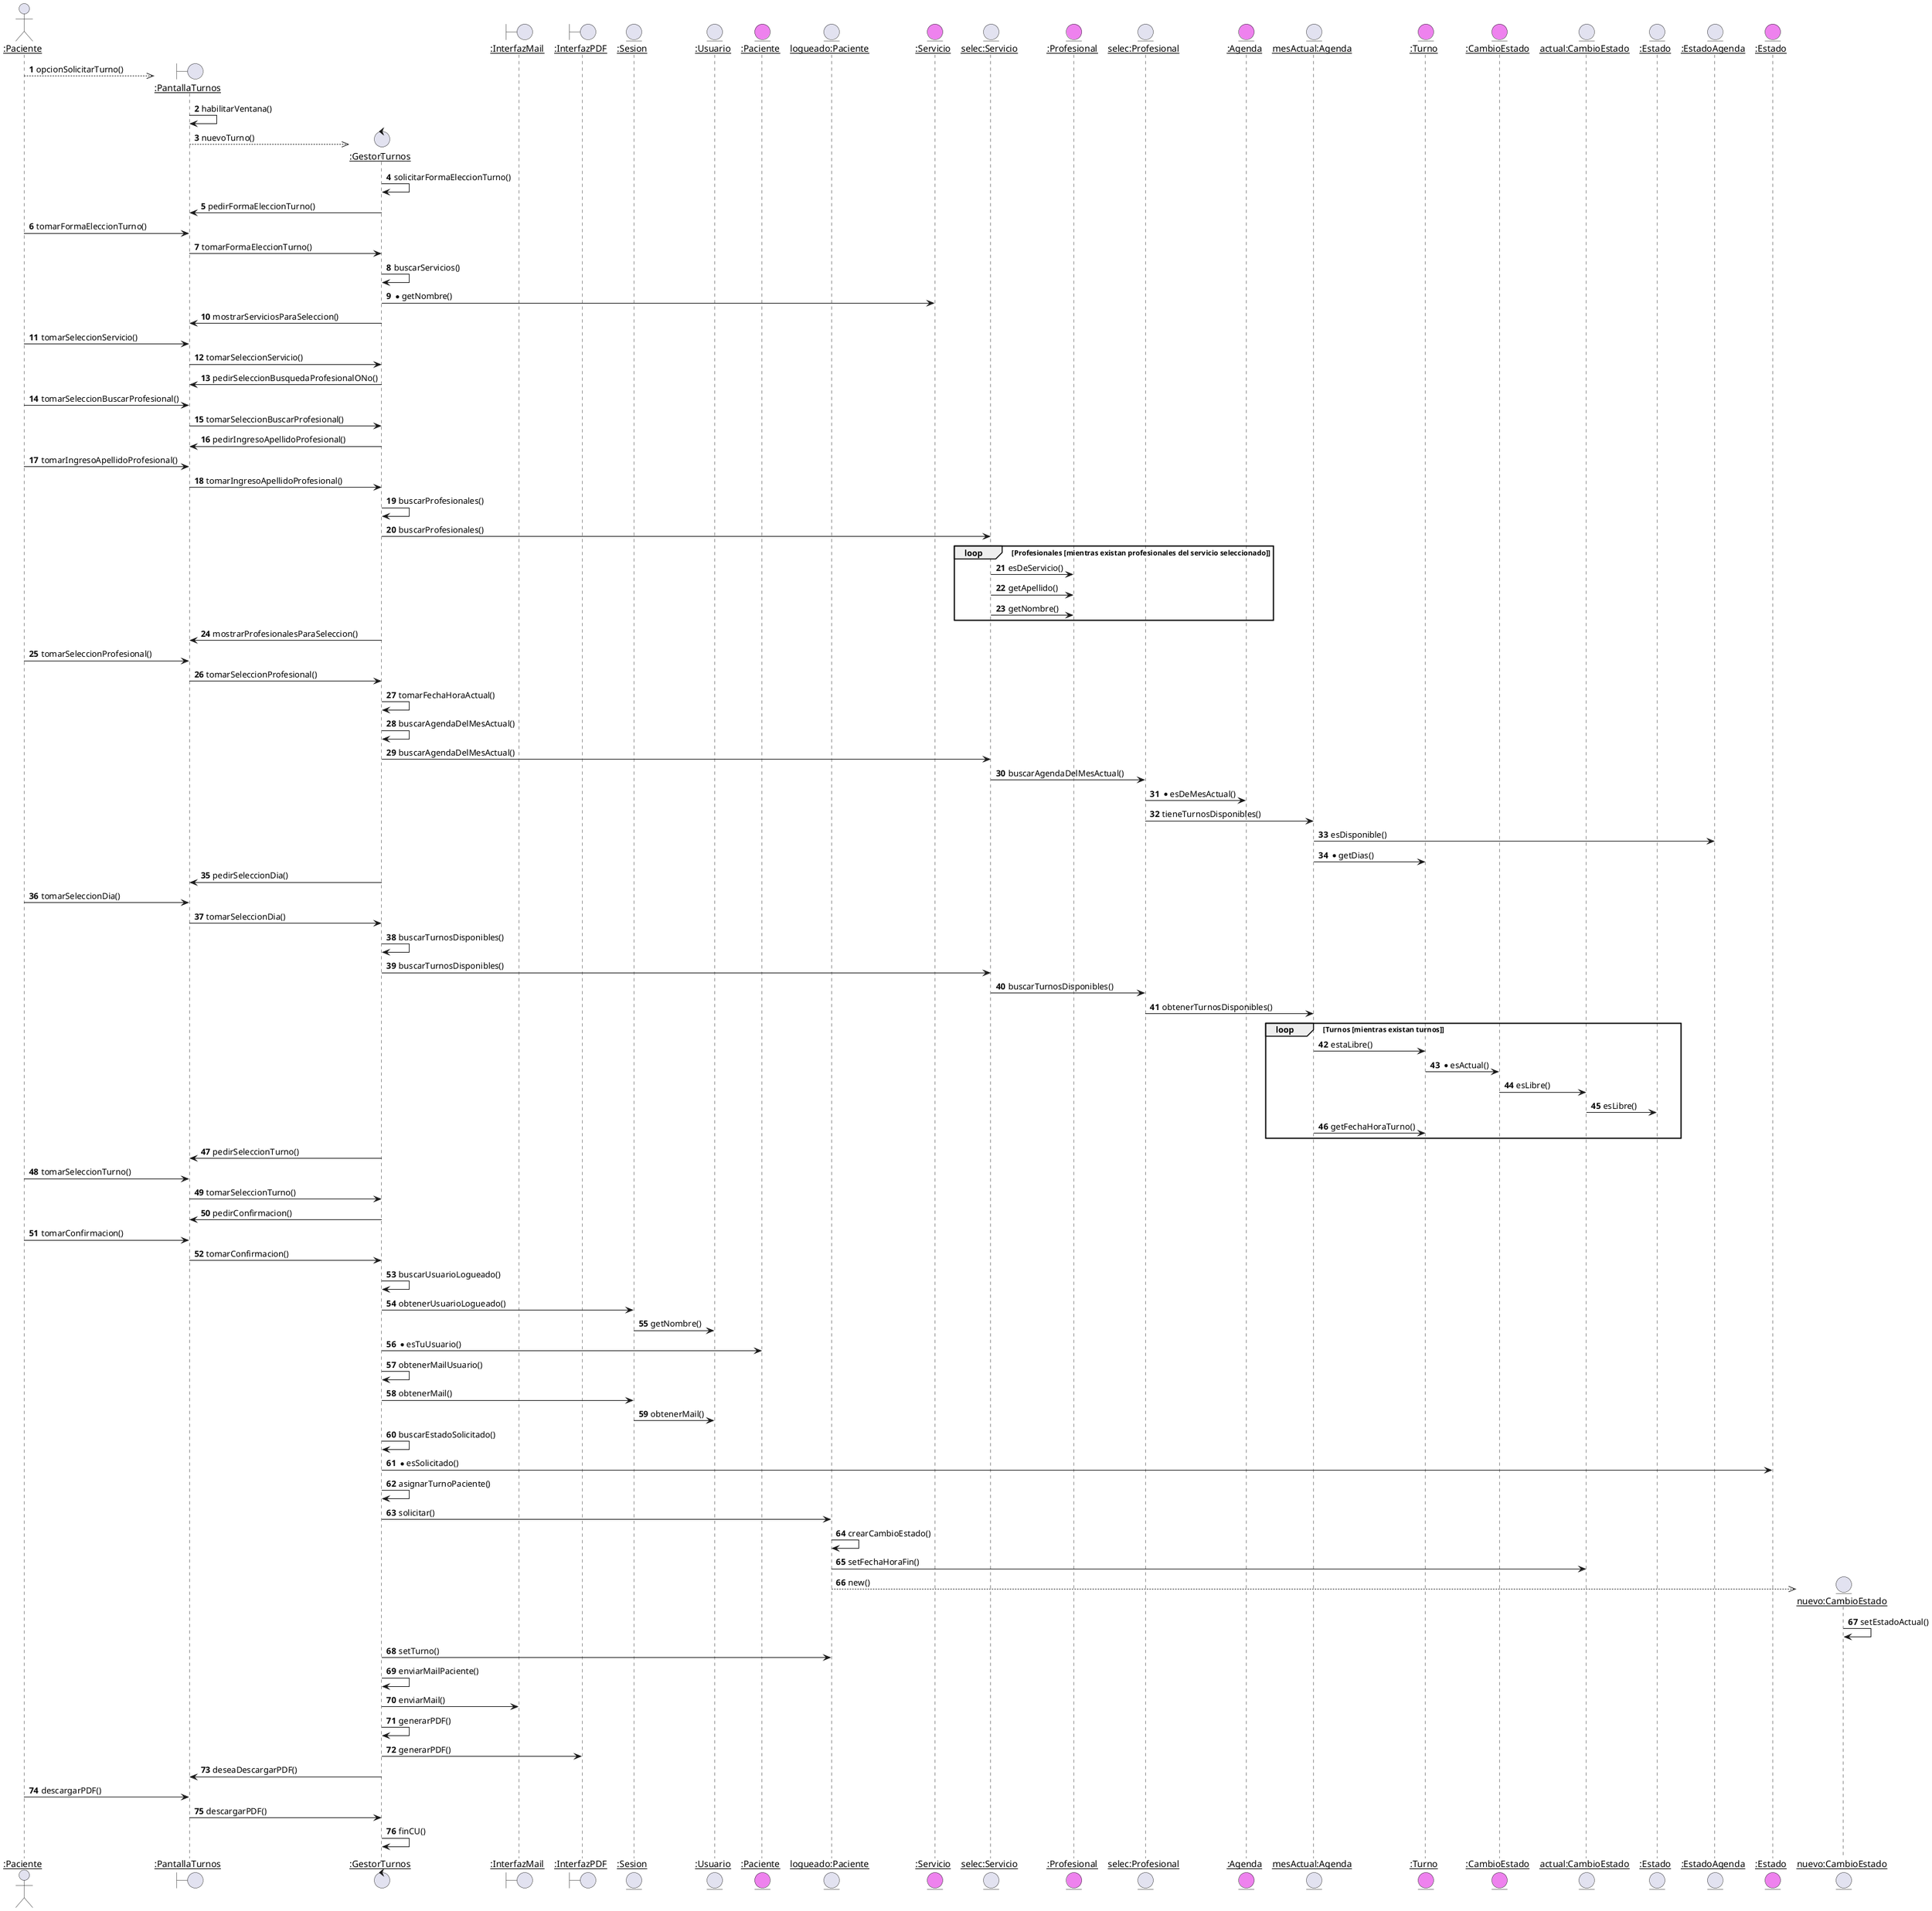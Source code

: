 @startuml CU: Registrar turno 
autonumber 

actor "__:Paciente__" as Paciente
boundary "__:PantallaTurnos__" as Pantalla 
control "__:GestorTurnos__" as Gestor 
boundary "__:InterfazMail__" as InterfazMail 
boundary "__:InterfazPDF__" as InterfazPDF
entity "__:Sesion__" as Sesion 
entity "__:Usuario__" as Usuario 
entity "__:Paciente__" as Pacientes #violet 
entity "__logueado:Paciente__" as logPaciente 

Paciente -->> Pantalla**: opcionSolicitarTurno()
Pantalla -> Pantalla: habilitarVentana()
Pantalla -->> Gestor**: nuevoTurno()
'aca se refiere a si lo busca por profesional o servicio
Gestor -> Gestor: solicitarFormaEleccionTurno()
Gestor -> Pantalla: pedirFormaEleccionTurno()
Paciente -> Pantalla: tomarFormaEleccionTurno()
Pantalla -> Gestor: tomarFormaEleccionTurno()
'selecciona servicio...
Gestor -> Gestor: buscarServicios()
entity "__:Servicio__" as Servicio #violet
Gestor -> Servicio: *getNombre()

Gestor -> Pantalla: mostrarServiciosParaSeleccion()
Paciente -> Pantalla: tomarSeleccionServicio()
Pantalla -> Gestor: tomarSeleccionServicio()
entity "__selec:Servicio__" as ServicioSelec 

Gestor -> Pantalla: pedirSeleccionBusquedaProfesionalONo()
Paciente -> Pantalla: tomarSeleccionBuscarProfesional()
Pantalla -> Gestor: tomarSeleccionBuscarProfesional()
Gestor -> Pantalla: pedirIngresoApellidoProfesional()
Paciente -> Pantalla: tomarIngresoApellidoProfesional()
Pantalla -> Gestor: tomarIngresoApellidoProfesional()

Gestor -> Gestor: buscarProfesionales()
Gestor -> ServicioSelec: buscarProfesionales()
entity "__:Profesional__" as Profesionales #violet 
loop Profesionales [mientras existan profesionales del servicio seleccionado]
    ServicioSelec -> Profesionales: esDeServicio()
    ServicioSelec -> Profesionales: getApellido()
    ServicioSelec -> Profesionales: getNombre()
end

Gestor -> Pantalla: mostrarProfesionalesParaSeleccion()
Paciente -> Pantalla: tomarSeleccionProfesional()
Pantalla -> Gestor: tomarSeleccionProfesional()
entity "__selec:Profesional__" as ProfesionalSelec
Gestor -> Gestor: tomarFechaHoraActual()
Gestor -> Gestor: buscarAgendaDelMesActual()
Gestor -> ServicioSelec: buscarAgendaDelMesActual()
ServicioSelec -> ProfesionalSelec: buscarAgendaDelMesActual()
entity  "__:Agenda__" as Agenda #violet
entity "__mesActual:Agenda__" as actualAgenda
entity  "__:Turno__" as Turnos #violet
entity "__:CambioEstado__" as CE #violet 
entity "__actual:CambioEstado__" as actCE 
entity "__:Estado__" as E 
entity "__:EstadoAgenda__" as EA 

ProfesionalSelec -> Agenda: *esDeMesActual()

'aca buscaria en general todos los turnos, y si al menos uno esta disponible, la agenda seguiria siendo disponible (??)
ProfesionalSelec -> actualAgenda: tieneTurnosDisponibles()
actualAgenda -> EA: esDisponible()
'loop Turnos [mientras existan turnos]
        'aca obtendria todos, incluso los que no son libres asi puede mostrarlos como gris?
    actualAgenda -> Turnos: *getDias()
    'ESTO CREO Q NO LO DEBERÍA HACER AHORA... lo comento pero es una DUDA
        'aca si busco los disponibles (verdes)
   ' actualAgenda -> Turnos: estaLibre()
  '  Turnos -> CE: *esActual()
  '  CE -> actCE: esLibre()
 '   actCE -> E: esLibre()
        'aca deberia poner algo para que "marque como gris"?
'end

Gestor -> Pantalla: pedirSeleccionDia()
Paciente -> Pantalla: tomarSeleccionDia()
Pantalla -> Gestor: tomarSeleccionDia()

'del dia seleccionado
Gestor -> Gestor: buscarTurnosDisponibles()
Gestor -> ServicioSelec: buscarTurnosDisponibles()
ServicioSelec -> ProfesionalSelec: buscarTurnosDisponibles()
ProfesionalSelec -> actualAgenda: obtenerTurnosDisponibles()
loop Turnos [mientras existan turnos]
    actualAgenda -> Turnos: estaLibre()
    Turnos -> CE: *esActual()
    CE -> actCE: esLibre()
    actCE -> E: esLibre()
        'aca deberia poner algo para que "marque como verde"?
    actualAgenda -> Turnos: getFechaHoraTurno()
end

Gestor -> Pantalla: pedirSeleccionTurno()
Paciente -> Pantalla: tomarSeleccionTurno()
Pantalla -> Gestor: tomarSeleccionTurno()

Gestor -> Pantalla: pedirConfirmacion()
Paciente -> Pantalla: tomarConfirmacion()
Pantalla -> Gestor: tomarConfirmacion()

Gestor -> Gestor: buscarUsuarioLogueado()

Gestor -> Sesion: obtenerUsuarioLogueado()
Sesion -> Usuario: getNombre()
Gestor -> Pacientes: *esTuUsuario()
Gestor -> Gestor: obtenerMailUsuario()
Gestor -> Sesion: obtenerMail()
Sesion -> Usuario: obtenerMail()

entity "__:Estado__" as Estados #violet
Gestor -> Gestor: buscarEstadoSolicitado()
Gestor -> Estados: *esSolicitado()

Gestor -> Gestor: asignarTurnoPaciente()
Gestor -> logPaciente: solicitar()
logPaciente -> logPaciente: crearCambioEstado()
logPaciente -> actCE: setFechaHoraFin()
entity "__nuevo:CambioEstado__" as newCE 
logPaciente -->> newCE**: new()
'que seria el solicitado
newCE -> newCE: setEstadoActual()
Gestor -> logPaciente: setTurno()

Gestor -> Gestor: enviarMailPaciente()
Gestor -> InterfazMail: enviarMail()

Gestor -> Gestor: generarPDF()
Gestor -> InterfazPDF: generarPDF()

Gestor -> Pantalla: deseaDescargarPDF()
Paciente -> Pantalla: descargarPDF()
Pantalla -> Gestor: descargarPDF()

Gestor -> Gestor: finCU()




@enduml